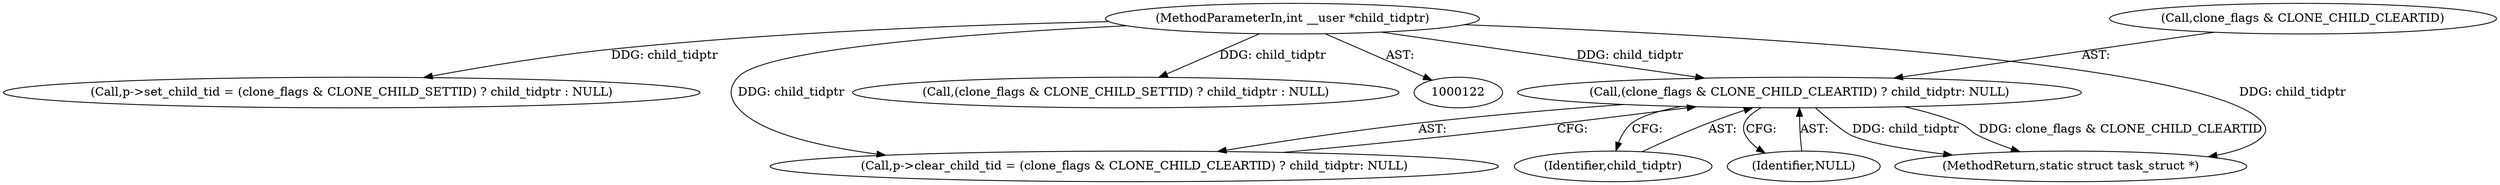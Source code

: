 digraph "0_linux_b69f2292063d2caf37ca9aec7d63ded203701bf3_1@pointer" {
"1000721" [label="(Call,(clone_flags & CLONE_CHILD_CLEARTID) ? child_tidptr: NULL)"];
"1000127" [label="(MethodParameterIn,int __user *child_tidptr)"];
"1000707" [label="(Call,p->set_child_tid = (clone_flags & CLONE_CHILD_SETTID) ? child_tidptr : NULL)"];
"1000711" [label="(Call,(clone_flags & CLONE_CHILD_SETTID) ? child_tidptr : NULL)"];
"1000725" [label="(Identifier,child_tidptr)"];
"1001151" [label="(MethodReturn,static struct task_struct *)"];
"1000726" [label="(Identifier,NULL)"];
"1000722" [label="(Call,clone_flags & CLONE_CHILD_CLEARTID)"];
"1000721" [label="(Call,(clone_flags & CLONE_CHILD_CLEARTID) ? child_tidptr: NULL)"];
"1000717" [label="(Call,p->clear_child_tid = (clone_flags & CLONE_CHILD_CLEARTID) ? child_tidptr: NULL)"];
"1000127" [label="(MethodParameterIn,int __user *child_tidptr)"];
"1000721" -> "1000717"  [label="AST: "];
"1000721" -> "1000725"  [label="CFG: "];
"1000721" -> "1000726"  [label="CFG: "];
"1000722" -> "1000721"  [label="AST: "];
"1000725" -> "1000721"  [label="AST: "];
"1000726" -> "1000721"  [label="AST: "];
"1000717" -> "1000721"  [label="CFG: "];
"1000721" -> "1001151"  [label="DDG: child_tidptr"];
"1000721" -> "1001151"  [label="DDG: clone_flags & CLONE_CHILD_CLEARTID"];
"1000127" -> "1000721"  [label="DDG: child_tidptr"];
"1000127" -> "1000122"  [label="AST: "];
"1000127" -> "1001151"  [label="DDG: child_tidptr"];
"1000127" -> "1000707"  [label="DDG: child_tidptr"];
"1000127" -> "1000711"  [label="DDG: child_tidptr"];
"1000127" -> "1000717"  [label="DDG: child_tidptr"];
}

